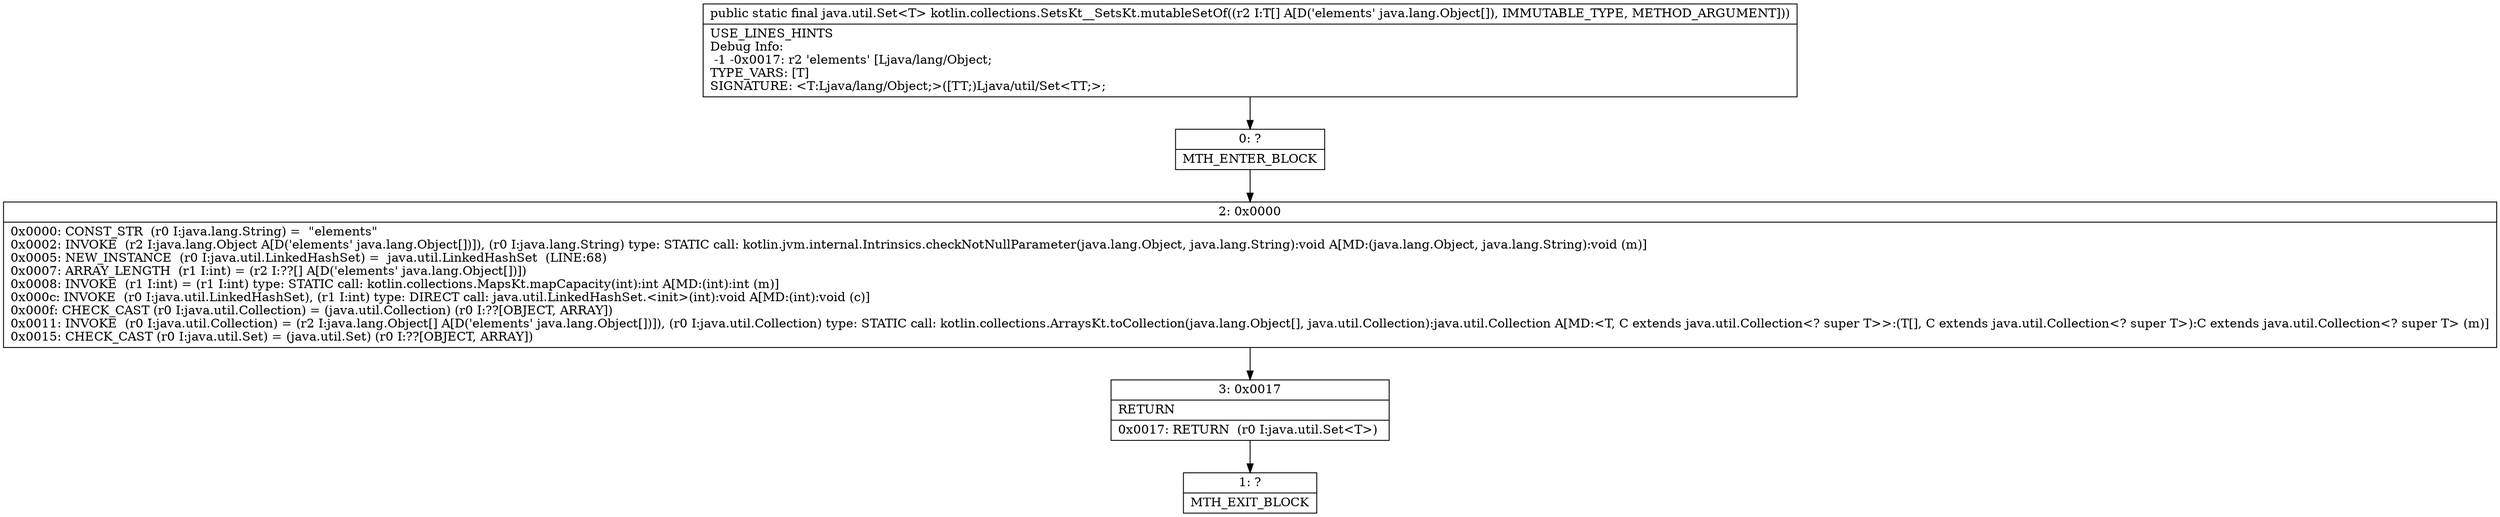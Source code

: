 digraph "CFG forkotlin.collections.SetsKt__SetsKt.mutableSetOf([Ljava\/lang\/Object;)Ljava\/util\/Set;" {
Node_0 [shape=record,label="{0\:\ ?|MTH_ENTER_BLOCK\l}"];
Node_2 [shape=record,label="{2\:\ 0x0000|0x0000: CONST_STR  (r0 I:java.lang.String) =  \"elements\" \l0x0002: INVOKE  (r2 I:java.lang.Object A[D('elements' java.lang.Object[])]), (r0 I:java.lang.String) type: STATIC call: kotlin.jvm.internal.Intrinsics.checkNotNullParameter(java.lang.Object, java.lang.String):void A[MD:(java.lang.Object, java.lang.String):void (m)]\l0x0005: NEW_INSTANCE  (r0 I:java.util.LinkedHashSet) =  java.util.LinkedHashSet  (LINE:68)\l0x0007: ARRAY_LENGTH  (r1 I:int) = (r2 I:??[] A[D('elements' java.lang.Object[])]) \l0x0008: INVOKE  (r1 I:int) = (r1 I:int) type: STATIC call: kotlin.collections.MapsKt.mapCapacity(int):int A[MD:(int):int (m)]\l0x000c: INVOKE  (r0 I:java.util.LinkedHashSet), (r1 I:int) type: DIRECT call: java.util.LinkedHashSet.\<init\>(int):void A[MD:(int):void (c)]\l0x000f: CHECK_CAST (r0 I:java.util.Collection) = (java.util.Collection) (r0 I:??[OBJECT, ARRAY]) \l0x0011: INVOKE  (r0 I:java.util.Collection) = (r2 I:java.lang.Object[] A[D('elements' java.lang.Object[])]), (r0 I:java.util.Collection) type: STATIC call: kotlin.collections.ArraysKt.toCollection(java.lang.Object[], java.util.Collection):java.util.Collection A[MD:\<T, C extends java.util.Collection\<? super T\>\>:(T[], C extends java.util.Collection\<? super T\>):C extends java.util.Collection\<? super T\> (m)]\l0x0015: CHECK_CAST (r0 I:java.util.Set) = (java.util.Set) (r0 I:??[OBJECT, ARRAY]) \l}"];
Node_3 [shape=record,label="{3\:\ 0x0017|RETURN\l|0x0017: RETURN  (r0 I:java.util.Set\<T\>) \l}"];
Node_1 [shape=record,label="{1\:\ ?|MTH_EXIT_BLOCK\l}"];
MethodNode[shape=record,label="{public static final java.util.Set\<T\> kotlin.collections.SetsKt__SetsKt.mutableSetOf((r2 I:T[] A[D('elements' java.lang.Object[]), IMMUTABLE_TYPE, METHOD_ARGUMENT]))  | USE_LINES_HINTS\lDebug Info:\l  \-1 \-0x0017: r2 'elements' [Ljava\/lang\/Object;\lTYPE_VARS: [T]\lSIGNATURE: \<T:Ljava\/lang\/Object;\>([TT;)Ljava\/util\/Set\<TT;\>;\l}"];
MethodNode -> Node_0;Node_0 -> Node_2;
Node_2 -> Node_3;
Node_3 -> Node_1;
}

